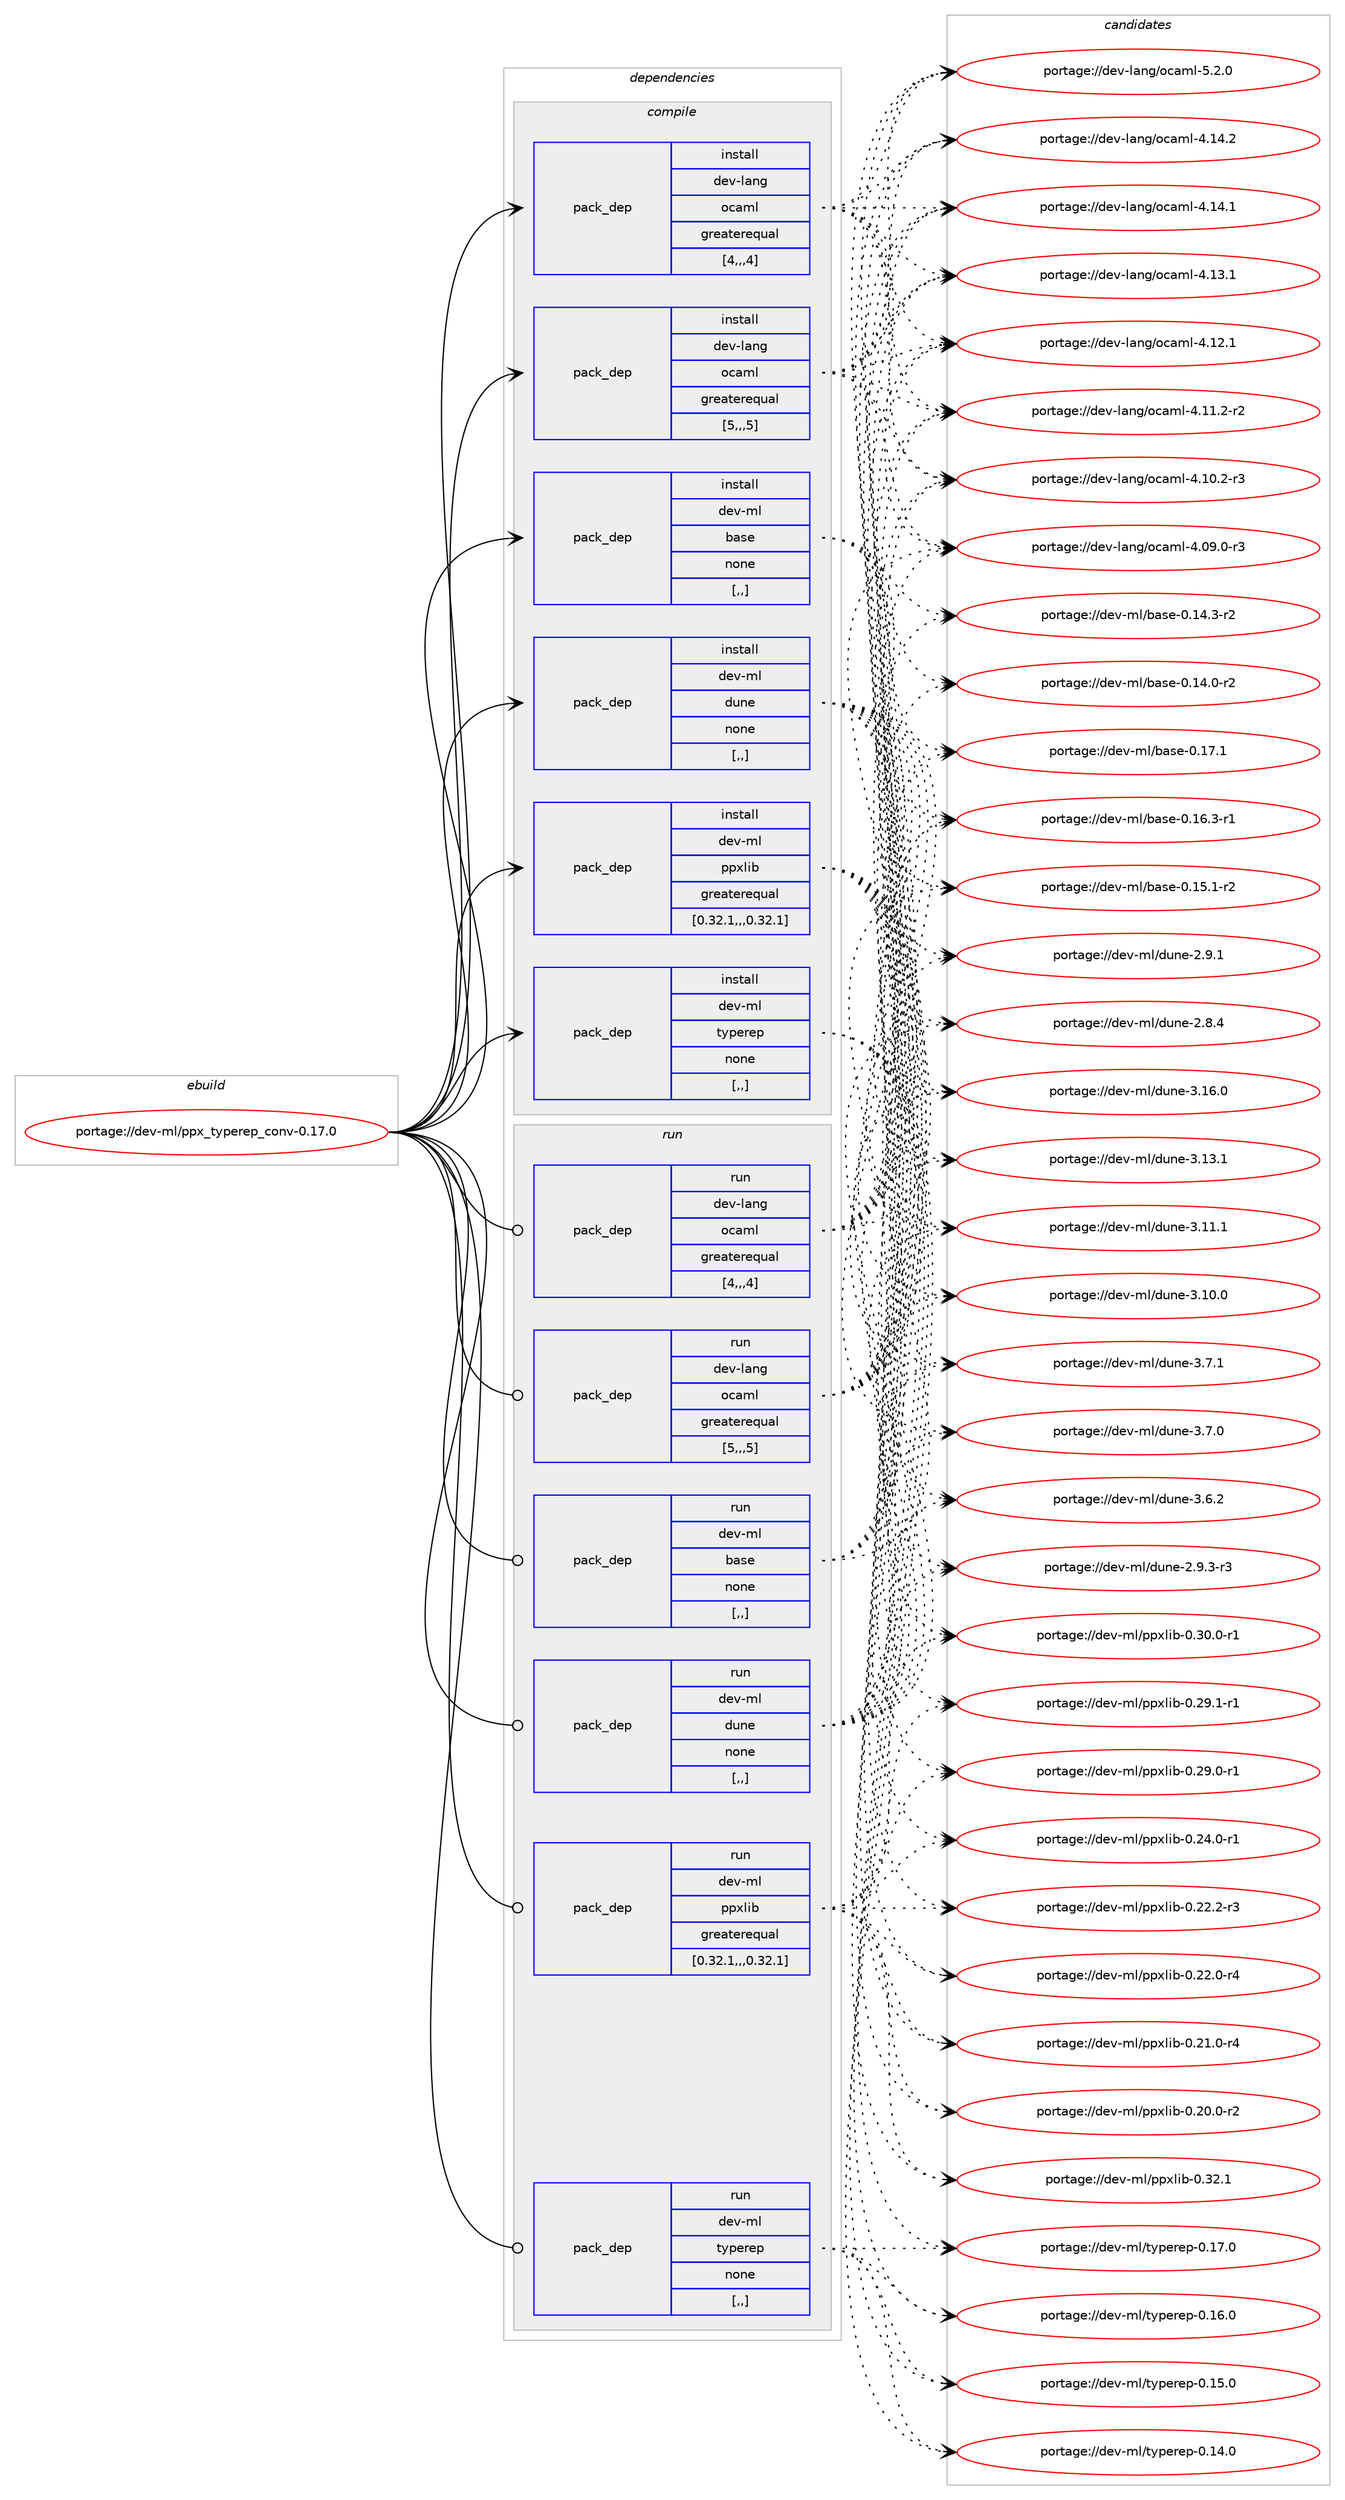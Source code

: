 digraph prolog {

# *************
# Graph options
# *************

newrank=true;
concentrate=true;
compound=true;
graph [rankdir=LR,fontname=Helvetica,fontsize=10,ranksep=1.5];#, ranksep=2.5, nodesep=0.2];
edge  [arrowhead=vee];
node  [fontname=Helvetica,fontsize=10];

# **********
# The ebuild
# **********

subgraph cluster_leftcol {
color=gray;
rank=same;
label=<<i>ebuild</i>>;
id [label="portage://dev-ml/ppx_typerep_conv-0.17.0", color=red, width=4, href="../dev-ml/ppx_typerep_conv-0.17.0.svg"];
}

# ****************
# The dependencies
# ****************

subgraph cluster_midcol {
color=gray;
label=<<i>dependencies</i>>;
subgraph cluster_compile {
fillcolor="#eeeeee";
style=filled;
label=<<i>compile</i>>;
subgraph pack92493 {
dependency123152 [label=<<TABLE BORDER="0" CELLBORDER="1" CELLSPACING="0" CELLPADDING="4" WIDTH="220"><TR><TD ROWSPAN="6" CELLPADDING="30">pack_dep</TD></TR><TR><TD WIDTH="110">install</TD></TR><TR><TD>dev-lang</TD></TR><TR><TD>ocaml</TD></TR><TR><TD>greaterequal</TD></TR><TR><TD>[4,,,4]</TD></TR></TABLE>>, shape=none, color=blue];
}
id:e -> dependency123152:w [weight=20,style="solid",arrowhead="vee"];
subgraph pack92494 {
dependency123153 [label=<<TABLE BORDER="0" CELLBORDER="1" CELLSPACING="0" CELLPADDING="4" WIDTH="220"><TR><TD ROWSPAN="6" CELLPADDING="30">pack_dep</TD></TR><TR><TD WIDTH="110">install</TD></TR><TR><TD>dev-lang</TD></TR><TR><TD>ocaml</TD></TR><TR><TD>greaterequal</TD></TR><TR><TD>[5,,,5]</TD></TR></TABLE>>, shape=none, color=blue];
}
id:e -> dependency123153:w [weight=20,style="solid",arrowhead="vee"];
subgraph pack92495 {
dependency123154 [label=<<TABLE BORDER="0" CELLBORDER="1" CELLSPACING="0" CELLPADDING="4" WIDTH="220"><TR><TD ROWSPAN="6" CELLPADDING="30">pack_dep</TD></TR><TR><TD WIDTH="110">install</TD></TR><TR><TD>dev-ml</TD></TR><TR><TD>base</TD></TR><TR><TD>none</TD></TR><TR><TD>[,,]</TD></TR></TABLE>>, shape=none, color=blue];
}
id:e -> dependency123154:w [weight=20,style="solid",arrowhead="vee"];
subgraph pack92496 {
dependency123155 [label=<<TABLE BORDER="0" CELLBORDER="1" CELLSPACING="0" CELLPADDING="4" WIDTH="220"><TR><TD ROWSPAN="6" CELLPADDING="30">pack_dep</TD></TR><TR><TD WIDTH="110">install</TD></TR><TR><TD>dev-ml</TD></TR><TR><TD>dune</TD></TR><TR><TD>none</TD></TR><TR><TD>[,,]</TD></TR></TABLE>>, shape=none, color=blue];
}
id:e -> dependency123155:w [weight=20,style="solid",arrowhead="vee"];
subgraph pack92497 {
dependency123156 [label=<<TABLE BORDER="0" CELLBORDER="1" CELLSPACING="0" CELLPADDING="4" WIDTH="220"><TR><TD ROWSPAN="6" CELLPADDING="30">pack_dep</TD></TR><TR><TD WIDTH="110">install</TD></TR><TR><TD>dev-ml</TD></TR><TR><TD>ppxlib</TD></TR><TR><TD>greaterequal</TD></TR><TR><TD>[0.32.1,,,0.32.1]</TD></TR></TABLE>>, shape=none, color=blue];
}
id:e -> dependency123156:w [weight=20,style="solid",arrowhead="vee"];
subgraph pack92498 {
dependency123157 [label=<<TABLE BORDER="0" CELLBORDER="1" CELLSPACING="0" CELLPADDING="4" WIDTH="220"><TR><TD ROWSPAN="6" CELLPADDING="30">pack_dep</TD></TR><TR><TD WIDTH="110">install</TD></TR><TR><TD>dev-ml</TD></TR><TR><TD>typerep</TD></TR><TR><TD>none</TD></TR><TR><TD>[,,]</TD></TR></TABLE>>, shape=none, color=blue];
}
id:e -> dependency123157:w [weight=20,style="solid",arrowhead="vee"];
}
subgraph cluster_compileandrun {
fillcolor="#eeeeee";
style=filled;
label=<<i>compile and run</i>>;
}
subgraph cluster_run {
fillcolor="#eeeeee";
style=filled;
label=<<i>run</i>>;
subgraph pack92499 {
dependency123158 [label=<<TABLE BORDER="0" CELLBORDER="1" CELLSPACING="0" CELLPADDING="4" WIDTH="220"><TR><TD ROWSPAN="6" CELLPADDING="30">pack_dep</TD></TR><TR><TD WIDTH="110">run</TD></TR><TR><TD>dev-lang</TD></TR><TR><TD>ocaml</TD></TR><TR><TD>greaterequal</TD></TR><TR><TD>[4,,,4]</TD></TR></TABLE>>, shape=none, color=blue];
}
id:e -> dependency123158:w [weight=20,style="solid",arrowhead="odot"];
subgraph pack92500 {
dependency123159 [label=<<TABLE BORDER="0" CELLBORDER="1" CELLSPACING="0" CELLPADDING="4" WIDTH="220"><TR><TD ROWSPAN="6" CELLPADDING="30">pack_dep</TD></TR><TR><TD WIDTH="110">run</TD></TR><TR><TD>dev-lang</TD></TR><TR><TD>ocaml</TD></TR><TR><TD>greaterequal</TD></TR><TR><TD>[5,,,5]</TD></TR></TABLE>>, shape=none, color=blue];
}
id:e -> dependency123159:w [weight=20,style="solid",arrowhead="odot"];
subgraph pack92501 {
dependency123160 [label=<<TABLE BORDER="0" CELLBORDER="1" CELLSPACING="0" CELLPADDING="4" WIDTH="220"><TR><TD ROWSPAN="6" CELLPADDING="30">pack_dep</TD></TR><TR><TD WIDTH="110">run</TD></TR><TR><TD>dev-ml</TD></TR><TR><TD>base</TD></TR><TR><TD>none</TD></TR><TR><TD>[,,]</TD></TR></TABLE>>, shape=none, color=blue];
}
id:e -> dependency123160:w [weight=20,style="solid",arrowhead="odot"];
subgraph pack92502 {
dependency123161 [label=<<TABLE BORDER="0" CELLBORDER="1" CELLSPACING="0" CELLPADDING="4" WIDTH="220"><TR><TD ROWSPAN="6" CELLPADDING="30">pack_dep</TD></TR><TR><TD WIDTH="110">run</TD></TR><TR><TD>dev-ml</TD></TR><TR><TD>dune</TD></TR><TR><TD>none</TD></TR><TR><TD>[,,]</TD></TR></TABLE>>, shape=none, color=blue];
}
id:e -> dependency123161:w [weight=20,style="solid",arrowhead="odot"];
subgraph pack92503 {
dependency123162 [label=<<TABLE BORDER="0" CELLBORDER="1" CELLSPACING="0" CELLPADDING="4" WIDTH="220"><TR><TD ROWSPAN="6" CELLPADDING="30">pack_dep</TD></TR><TR><TD WIDTH="110">run</TD></TR><TR><TD>dev-ml</TD></TR><TR><TD>ppxlib</TD></TR><TR><TD>greaterequal</TD></TR><TR><TD>[0.32.1,,,0.32.1]</TD></TR></TABLE>>, shape=none, color=blue];
}
id:e -> dependency123162:w [weight=20,style="solid",arrowhead="odot"];
subgraph pack92504 {
dependency123163 [label=<<TABLE BORDER="0" CELLBORDER="1" CELLSPACING="0" CELLPADDING="4" WIDTH="220"><TR><TD ROWSPAN="6" CELLPADDING="30">pack_dep</TD></TR><TR><TD WIDTH="110">run</TD></TR><TR><TD>dev-ml</TD></TR><TR><TD>typerep</TD></TR><TR><TD>none</TD></TR><TR><TD>[,,]</TD></TR></TABLE>>, shape=none, color=blue];
}
id:e -> dependency123163:w [weight=20,style="solid",arrowhead="odot"];
}
}

# **************
# The candidates
# **************

subgraph cluster_choices {
rank=same;
color=gray;
label=<<i>candidates</i>>;

subgraph choice92493 {
color=black;
nodesep=1;
choice1001011184510897110103471119997109108455346504648 [label="portage://dev-lang/ocaml-5.2.0", color=red, width=4,href="../dev-lang/ocaml-5.2.0.svg"];
choice100101118451089711010347111999710910845524649524650 [label="portage://dev-lang/ocaml-4.14.2", color=red, width=4,href="../dev-lang/ocaml-4.14.2.svg"];
choice100101118451089711010347111999710910845524649524649 [label="portage://dev-lang/ocaml-4.14.1", color=red, width=4,href="../dev-lang/ocaml-4.14.1.svg"];
choice100101118451089711010347111999710910845524649514649 [label="portage://dev-lang/ocaml-4.13.1", color=red, width=4,href="../dev-lang/ocaml-4.13.1.svg"];
choice100101118451089711010347111999710910845524649504649 [label="portage://dev-lang/ocaml-4.12.1", color=red, width=4,href="../dev-lang/ocaml-4.12.1.svg"];
choice1001011184510897110103471119997109108455246494946504511450 [label="portage://dev-lang/ocaml-4.11.2-r2", color=red, width=4,href="../dev-lang/ocaml-4.11.2-r2.svg"];
choice1001011184510897110103471119997109108455246494846504511451 [label="portage://dev-lang/ocaml-4.10.2-r3", color=red, width=4,href="../dev-lang/ocaml-4.10.2-r3.svg"];
choice1001011184510897110103471119997109108455246485746484511451 [label="portage://dev-lang/ocaml-4.09.0-r3", color=red, width=4,href="../dev-lang/ocaml-4.09.0-r3.svg"];
dependency123152:e -> choice1001011184510897110103471119997109108455346504648:w [style=dotted,weight="100"];
dependency123152:e -> choice100101118451089711010347111999710910845524649524650:w [style=dotted,weight="100"];
dependency123152:e -> choice100101118451089711010347111999710910845524649524649:w [style=dotted,weight="100"];
dependency123152:e -> choice100101118451089711010347111999710910845524649514649:w [style=dotted,weight="100"];
dependency123152:e -> choice100101118451089711010347111999710910845524649504649:w [style=dotted,weight="100"];
dependency123152:e -> choice1001011184510897110103471119997109108455246494946504511450:w [style=dotted,weight="100"];
dependency123152:e -> choice1001011184510897110103471119997109108455246494846504511451:w [style=dotted,weight="100"];
dependency123152:e -> choice1001011184510897110103471119997109108455246485746484511451:w [style=dotted,weight="100"];
}
subgraph choice92494 {
color=black;
nodesep=1;
choice1001011184510897110103471119997109108455346504648 [label="portage://dev-lang/ocaml-5.2.0", color=red, width=4,href="../dev-lang/ocaml-5.2.0.svg"];
choice100101118451089711010347111999710910845524649524650 [label="portage://dev-lang/ocaml-4.14.2", color=red, width=4,href="../dev-lang/ocaml-4.14.2.svg"];
choice100101118451089711010347111999710910845524649524649 [label="portage://dev-lang/ocaml-4.14.1", color=red, width=4,href="../dev-lang/ocaml-4.14.1.svg"];
choice100101118451089711010347111999710910845524649514649 [label="portage://dev-lang/ocaml-4.13.1", color=red, width=4,href="../dev-lang/ocaml-4.13.1.svg"];
choice100101118451089711010347111999710910845524649504649 [label="portage://dev-lang/ocaml-4.12.1", color=red, width=4,href="../dev-lang/ocaml-4.12.1.svg"];
choice1001011184510897110103471119997109108455246494946504511450 [label="portage://dev-lang/ocaml-4.11.2-r2", color=red, width=4,href="../dev-lang/ocaml-4.11.2-r2.svg"];
choice1001011184510897110103471119997109108455246494846504511451 [label="portage://dev-lang/ocaml-4.10.2-r3", color=red, width=4,href="../dev-lang/ocaml-4.10.2-r3.svg"];
choice1001011184510897110103471119997109108455246485746484511451 [label="portage://dev-lang/ocaml-4.09.0-r3", color=red, width=4,href="../dev-lang/ocaml-4.09.0-r3.svg"];
dependency123153:e -> choice1001011184510897110103471119997109108455346504648:w [style=dotted,weight="100"];
dependency123153:e -> choice100101118451089711010347111999710910845524649524650:w [style=dotted,weight="100"];
dependency123153:e -> choice100101118451089711010347111999710910845524649524649:w [style=dotted,weight="100"];
dependency123153:e -> choice100101118451089711010347111999710910845524649514649:w [style=dotted,weight="100"];
dependency123153:e -> choice100101118451089711010347111999710910845524649504649:w [style=dotted,weight="100"];
dependency123153:e -> choice1001011184510897110103471119997109108455246494946504511450:w [style=dotted,weight="100"];
dependency123153:e -> choice1001011184510897110103471119997109108455246494846504511451:w [style=dotted,weight="100"];
dependency123153:e -> choice1001011184510897110103471119997109108455246485746484511451:w [style=dotted,weight="100"];
}
subgraph choice92495 {
color=black;
nodesep=1;
choice1001011184510910847989711510145484649554649 [label="portage://dev-ml/base-0.17.1", color=red, width=4,href="../dev-ml/base-0.17.1.svg"];
choice10010111845109108479897115101454846495446514511449 [label="portage://dev-ml/base-0.16.3-r1", color=red, width=4,href="../dev-ml/base-0.16.3-r1.svg"];
choice10010111845109108479897115101454846495346494511450 [label="portage://dev-ml/base-0.15.1-r2", color=red, width=4,href="../dev-ml/base-0.15.1-r2.svg"];
choice10010111845109108479897115101454846495246514511450 [label="portage://dev-ml/base-0.14.3-r2", color=red, width=4,href="../dev-ml/base-0.14.3-r2.svg"];
choice10010111845109108479897115101454846495246484511450 [label="portage://dev-ml/base-0.14.0-r2", color=red, width=4,href="../dev-ml/base-0.14.0-r2.svg"];
dependency123154:e -> choice1001011184510910847989711510145484649554649:w [style=dotted,weight="100"];
dependency123154:e -> choice10010111845109108479897115101454846495446514511449:w [style=dotted,weight="100"];
dependency123154:e -> choice10010111845109108479897115101454846495346494511450:w [style=dotted,weight="100"];
dependency123154:e -> choice10010111845109108479897115101454846495246514511450:w [style=dotted,weight="100"];
dependency123154:e -> choice10010111845109108479897115101454846495246484511450:w [style=dotted,weight="100"];
}
subgraph choice92496 {
color=black;
nodesep=1;
choice100101118451091084710011711010145514649544648 [label="portage://dev-ml/dune-3.16.0", color=red, width=4,href="../dev-ml/dune-3.16.0.svg"];
choice100101118451091084710011711010145514649514649 [label="portage://dev-ml/dune-3.13.1", color=red, width=4,href="../dev-ml/dune-3.13.1.svg"];
choice100101118451091084710011711010145514649494649 [label="portage://dev-ml/dune-3.11.1", color=red, width=4,href="../dev-ml/dune-3.11.1.svg"];
choice100101118451091084710011711010145514649484648 [label="portage://dev-ml/dune-3.10.0", color=red, width=4,href="../dev-ml/dune-3.10.0.svg"];
choice1001011184510910847100117110101455146554649 [label="portage://dev-ml/dune-3.7.1", color=red, width=4,href="../dev-ml/dune-3.7.1.svg"];
choice1001011184510910847100117110101455146554648 [label="portage://dev-ml/dune-3.7.0", color=red, width=4,href="../dev-ml/dune-3.7.0.svg"];
choice1001011184510910847100117110101455146544650 [label="portage://dev-ml/dune-3.6.2", color=red, width=4,href="../dev-ml/dune-3.6.2.svg"];
choice10010111845109108471001171101014550465746514511451 [label="portage://dev-ml/dune-2.9.3-r3", color=red, width=4,href="../dev-ml/dune-2.9.3-r3.svg"];
choice1001011184510910847100117110101455046574649 [label="portage://dev-ml/dune-2.9.1", color=red, width=4,href="../dev-ml/dune-2.9.1.svg"];
choice1001011184510910847100117110101455046564652 [label="portage://dev-ml/dune-2.8.4", color=red, width=4,href="../dev-ml/dune-2.8.4.svg"];
dependency123155:e -> choice100101118451091084710011711010145514649544648:w [style=dotted,weight="100"];
dependency123155:e -> choice100101118451091084710011711010145514649514649:w [style=dotted,weight="100"];
dependency123155:e -> choice100101118451091084710011711010145514649494649:w [style=dotted,weight="100"];
dependency123155:e -> choice100101118451091084710011711010145514649484648:w [style=dotted,weight="100"];
dependency123155:e -> choice1001011184510910847100117110101455146554649:w [style=dotted,weight="100"];
dependency123155:e -> choice1001011184510910847100117110101455146554648:w [style=dotted,weight="100"];
dependency123155:e -> choice1001011184510910847100117110101455146544650:w [style=dotted,weight="100"];
dependency123155:e -> choice10010111845109108471001171101014550465746514511451:w [style=dotted,weight="100"];
dependency123155:e -> choice1001011184510910847100117110101455046574649:w [style=dotted,weight="100"];
dependency123155:e -> choice1001011184510910847100117110101455046564652:w [style=dotted,weight="100"];
}
subgraph choice92497 {
color=black;
nodesep=1;
choice10010111845109108471121121201081059845484651504649 [label="portage://dev-ml/ppxlib-0.32.1", color=red, width=4,href="../dev-ml/ppxlib-0.32.1.svg"];
choice100101118451091084711211212010810598454846514846484511449 [label="portage://dev-ml/ppxlib-0.30.0-r1", color=red, width=4,href="../dev-ml/ppxlib-0.30.0-r1.svg"];
choice100101118451091084711211212010810598454846505746494511449 [label="portage://dev-ml/ppxlib-0.29.1-r1", color=red, width=4,href="../dev-ml/ppxlib-0.29.1-r1.svg"];
choice100101118451091084711211212010810598454846505746484511449 [label="portage://dev-ml/ppxlib-0.29.0-r1", color=red, width=4,href="../dev-ml/ppxlib-0.29.0-r1.svg"];
choice100101118451091084711211212010810598454846505246484511449 [label="portage://dev-ml/ppxlib-0.24.0-r1", color=red, width=4,href="../dev-ml/ppxlib-0.24.0-r1.svg"];
choice100101118451091084711211212010810598454846505046504511451 [label="portage://dev-ml/ppxlib-0.22.2-r3", color=red, width=4,href="../dev-ml/ppxlib-0.22.2-r3.svg"];
choice100101118451091084711211212010810598454846505046484511452 [label="portage://dev-ml/ppxlib-0.22.0-r4", color=red, width=4,href="../dev-ml/ppxlib-0.22.0-r4.svg"];
choice100101118451091084711211212010810598454846504946484511452 [label="portage://dev-ml/ppxlib-0.21.0-r4", color=red, width=4,href="../dev-ml/ppxlib-0.21.0-r4.svg"];
choice100101118451091084711211212010810598454846504846484511450 [label="portage://dev-ml/ppxlib-0.20.0-r2", color=red, width=4,href="../dev-ml/ppxlib-0.20.0-r2.svg"];
dependency123156:e -> choice10010111845109108471121121201081059845484651504649:w [style=dotted,weight="100"];
dependency123156:e -> choice100101118451091084711211212010810598454846514846484511449:w [style=dotted,weight="100"];
dependency123156:e -> choice100101118451091084711211212010810598454846505746494511449:w [style=dotted,weight="100"];
dependency123156:e -> choice100101118451091084711211212010810598454846505746484511449:w [style=dotted,weight="100"];
dependency123156:e -> choice100101118451091084711211212010810598454846505246484511449:w [style=dotted,weight="100"];
dependency123156:e -> choice100101118451091084711211212010810598454846505046504511451:w [style=dotted,weight="100"];
dependency123156:e -> choice100101118451091084711211212010810598454846505046484511452:w [style=dotted,weight="100"];
dependency123156:e -> choice100101118451091084711211212010810598454846504946484511452:w [style=dotted,weight="100"];
dependency123156:e -> choice100101118451091084711211212010810598454846504846484511450:w [style=dotted,weight="100"];
}
subgraph choice92498 {
color=black;
nodesep=1;
choice100101118451091084711612111210111410111245484649554648 [label="portage://dev-ml/typerep-0.17.0", color=red, width=4,href="../dev-ml/typerep-0.17.0.svg"];
choice100101118451091084711612111210111410111245484649544648 [label="portage://dev-ml/typerep-0.16.0", color=red, width=4,href="../dev-ml/typerep-0.16.0.svg"];
choice100101118451091084711612111210111410111245484649534648 [label="portage://dev-ml/typerep-0.15.0", color=red, width=4,href="../dev-ml/typerep-0.15.0.svg"];
choice100101118451091084711612111210111410111245484649524648 [label="portage://dev-ml/typerep-0.14.0", color=red, width=4,href="../dev-ml/typerep-0.14.0.svg"];
dependency123157:e -> choice100101118451091084711612111210111410111245484649554648:w [style=dotted,weight="100"];
dependency123157:e -> choice100101118451091084711612111210111410111245484649544648:w [style=dotted,weight="100"];
dependency123157:e -> choice100101118451091084711612111210111410111245484649534648:w [style=dotted,weight="100"];
dependency123157:e -> choice100101118451091084711612111210111410111245484649524648:w [style=dotted,weight="100"];
}
subgraph choice92499 {
color=black;
nodesep=1;
choice1001011184510897110103471119997109108455346504648 [label="portage://dev-lang/ocaml-5.2.0", color=red, width=4,href="../dev-lang/ocaml-5.2.0.svg"];
choice100101118451089711010347111999710910845524649524650 [label="portage://dev-lang/ocaml-4.14.2", color=red, width=4,href="../dev-lang/ocaml-4.14.2.svg"];
choice100101118451089711010347111999710910845524649524649 [label="portage://dev-lang/ocaml-4.14.1", color=red, width=4,href="../dev-lang/ocaml-4.14.1.svg"];
choice100101118451089711010347111999710910845524649514649 [label="portage://dev-lang/ocaml-4.13.1", color=red, width=4,href="../dev-lang/ocaml-4.13.1.svg"];
choice100101118451089711010347111999710910845524649504649 [label="portage://dev-lang/ocaml-4.12.1", color=red, width=4,href="../dev-lang/ocaml-4.12.1.svg"];
choice1001011184510897110103471119997109108455246494946504511450 [label="portage://dev-lang/ocaml-4.11.2-r2", color=red, width=4,href="../dev-lang/ocaml-4.11.2-r2.svg"];
choice1001011184510897110103471119997109108455246494846504511451 [label="portage://dev-lang/ocaml-4.10.2-r3", color=red, width=4,href="../dev-lang/ocaml-4.10.2-r3.svg"];
choice1001011184510897110103471119997109108455246485746484511451 [label="portage://dev-lang/ocaml-4.09.0-r3", color=red, width=4,href="../dev-lang/ocaml-4.09.0-r3.svg"];
dependency123158:e -> choice1001011184510897110103471119997109108455346504648:w [style=dotted,weight="100"];
dependency123158:e -> choice100101118451089711010347111999710910845524649524650:w [style=dotted,weight="100"];
dependency123158:e -> choice100101118451089711010347111999710910845524649524649:w [style=dotted,weight="100"];
dependency123158:e -> choice100101118451089711010347111999710910845524649514649:w [style=dotted,weight="100"];
dependency123158:e -> choice100101118451089711010347111999710910845524649504649:w [style=dotted,weight="100"];
dependency123158:e -> choice1001011184510897110103471119997109108455246494946504511450:w [style=dotted,weight="100"];
dependency123158:e -> choice1001011184510897110103471119997109108455246494846504511451:w [style=dotted,weight="100"];
dependency123158:e -> choice1001011184510897110103471119997109108455246485746484511451:w [style=dotted,weight="100"];
}
subgraph choice92500 {
color=black;
nodesep=1;
choice1001011184510897110103471119997109108455346504648 [label="portage://dev-lang/ocaml-5.2.0", color=red, width=4,href="../dev-lang/ocaml-5.2.0.svg"];
choice100101118451089711010347111999710910845524649524650 [label="portage://dev-lang/ocaml-4.14.2", color=red, width=4,href="../dev-lang/ocaml-4.14.2.svg"];
choice100101118451089711010347111999710910845524649524649 [label="portage://dev-lang/ocaml-4.14.1", color=red, width=4,href="../dev-lang/ocaml-4.14.1.svg"];
choice100101118451089711010347111999710910845524649514649 [label="portage://dev-lang/ocaml-4.13.1", color=red, width=4,href="../dev-lang/ocaml-4.13.1.svg"];
choice100101118451089711010347111999710910845524649504649 [label="portage://dev-lang/ocaml-4.12.1", color=red, width=4,href="../dev-lang/ocaml-4.12.1.svg"];
choice1001011184510897110103471119997109108455246494946504511450 [label="portage://dev-lang/ocaml-4.11.2-r2", color=red, width=4,href="../dev-lang/ocaml-4.11.2-r2.svg"];
choice1001011184510897110103471119997109108455246494846504511451 [label="portage://dev-lang/ocaml-4.10.2-r3", color=red, width=4,href="../dev-lang/ocaml-4.10.2-r3.svg"];
choice1001011184510897110103471119997109108455246485746484511451 [label="portage://dev-lang/ocaml-4.09.0-r3", color=red, width=4,href="../dev-lang/ocaml-4.09.0-r3.svg"];
dependency123159:e -> choice1001011184510897110103471119997109108455346504648:w [style=dotted,weight="100"];
dependency123159:e -> choice100101118451089711010347111999710910845524649524650:w [style=dotted,weight="100"];
dependency123159:e -> choice100101118451089711010347111999710910845524649524649:w [style=dotted,weight="100"];
dependency123159:e -> choice100101118451089711010347111999710910845524649514649:w [style=dotted,weight="100"];
dependency123159:e -> choice100101118451089711010347111999710910845524649504649:w [style=dotted,weight="100"];
dependency123159:e -> choice1001011184510897110103471119997109108455246494946504511450:w [style=dotted,weight="100"];
dependency123159:e -> choice1001011184510897110103471119997109108455246494846504511451:w [style=dotted,weight="100"];
dependency123159:e -> choice1001011184510897110103471119997109108455246485746484511451:w [style=dotted,weight="100"];
}
subgraph choice92501 {
color=black;
nodesep=1;
choice1001011184510910847989711510145484649554649 [label="portage://dev-ml/base-0.17.1", color=red, width=4,href="../dev-ml/base-0.17.1.svg"];
choice10010111845109108479897115101454846495446514511449 [label="portage://dev-ml/base-0.16.3-r1", color=red, width=4,href="../dev-ml/base-0.16.3-r1.svg"];
choice10010111845109108479897115101454846495346494511450 [label="portage://dev-ml/base-0.15.1-r2", color=red, width=4,href="../dev-ml/base-0.15.1-r2.svg"];
choice10010111845109108479897115101454846495246514511450 [label="portage://dev-ml/base-0.14.3-r2", color=red, width=4,href="../dev-ml/base-0.14.3-r2.svg"];
choice10010111845109108479897115101454846495246484511450 [label="portage://dev-ml/base-0.14.0-r2", color=red, width=4,href="../dev-ml/base-0.14.0-r2.svg"];
dependency123160:e -> choice1001011184510910847989711510145484649554649:w [style=dotted,weight="100"];
dependency123160:e -> choice10010111845109108479897115101454846495446514511449:w [style=dotted,weight="100"];
dependency123160:e -> choice10010111845109108479897115101454846495346494511450:w [style=dotted,weight="100"];
dependency123160:e -> choice10010111845109108479897115101454846495246514511450:w [style=dotted,weight="100"];
dependency123160:e -> choice10010111845109108479897115101454846495246484511450:w [style=dotted,weight="100"];
}
subgraph choice92502 {
color=black;
nodesep=1;
choice100101118451091084710011711010145514649544648 [label="portage://dev-ml/dune-3.16.0", color=red, width=4,href="../dev-ml/dune-3.16.0.svg"];
choice100101118451091084710011711010145514649514649 [label="portage://dev-ml/dune-3.13.1", color=red, width=4,href="../dev-ml/dune-3.13.1.svg"];
choice100101118451091084710011711010145514649494649 [label="portage://dev-ml/dune-3.11.1", color=red, width=4,href="../dev-ml/dune-3.11.1.svg"];
choice100101118451091084710011711010145514649484648 [label="portage://dev-ml/dune-3.10.0", color=red, width=4,href="../dev-ml/dune-3.10.0.svg"];
choice1001011184510910847100117110101455146554649 [label="portage://dev-ml/dune-3.7.1", color=red, width=4,href="../dev-ml/dune-3.7.1.svg"];
choice1001011184510910847100117110101455146554648 [label="portage://dev-ml/dune-3.7.0", color=red, width=4,href="../dev-ml/dune-3.7.0.svg"];
choice1001011184510910847100117110101455146544650 [label="portage://dev-ml/dune-3.6.2", color=red, width=4,href="../dev-ml/dune-3.6.2.svg"];
choice10010111845109108471001171101014550465746514511451 [label="portage://dev-ml/dune-2.9.3-r3", color=red, width=4,href="../dev-ml/dune-2.9.3-r3.svg"];
choice1001011184510910847100117110101455046574649 [label="portage://dev-ml/dune-2.9.1", color=red, width=4,href="../dev-ml/dune-2.9.1.svg"];
choice1001011184510910847100117110101455046564652 [label="portage://dev-ml/dune-2.8.4", color=red, width=4,href="../dev-ml/dune-2.8.4.svg"];
dependency123161:e -> choice100101118451091084710011711010145514649544648:w [style=dotted,weight="100"];
dependency123161:e -> choice100101118451091084710011711010145514649514649:w [style=dotted,weight="100"];
dependency123161:e -> choice100101118451091084710011711010145514649494649:w [style=dotted,weight="100"];
dependency123161:e -> choice100101118451091084710011711010145514649484648:w [style=dotted,weight="100"];
dependency123161:e -> choice1001011184510910847100117110101455146554649:w [style=dotted,weight="100"];
dependency123161:e -> choice1001011184510910847100117110101455146554648:w [style=dotted,weight="100"];
dependency123161:e -> choice1001011184510910847100117110101455146544650:w [style=dotted,weight="100"];
dependency123161:e -> choice10010111845109108471001171101014550465746514511451:w [style=dotted,weight="100"];
dependency123161:e -> choice1001011184510910847100117110101455046574649:w [style=dotted,weight="100"];
dependency123161:e -> choice1001011184510910847100117110101455046564652:w [style=dotted,weight="100"];
}
subgraph choice92503 {
color=black;
nodesep=1;
choice10010111845109108471121121201081059845484651504649 [label="portage://dev-ml/ppxlib-0.32.1", color=red, width=4,href="../dev-ml/ppxlib-0.32.1.svg"];
choice100101118451091084711211212010810598454846514846484511449 [label="portage://dev-ml/ppxlib-0.30.0-r1", color=red, width=4,href="../dev-ml/ppxlib-0.30.0-r1.svg"];
choice100101118451091084711211212010810598454846505746494511449 [label="portage://dev-ml/ppxlib-0.29.1-r1", color=red, width=4,href="../dev-ml/ppxlib-0.29.1-r1.svg"];
choice100101118451091084711211212010810598454846505746484511449 [label="portage://dev-ml/ppxlib-0.29.0-r1", color=red, width=4,href="../dev-ml/ppxlib-0.29.0-r1.svg"];
choice100101118451091084711211212010810598454846505246484511449 [label="portage://dev-ml/ppxlib-0.24.0-r1", color=red, width=4,href="../dev-ml/ppxlib-0.24.0-r1.svg"];
choice100101118451091084711211212010810598454846505046504511451 [label="portage://dev-ml/ppxlib-0.22.2-r3", color=red, width=4,href="../dev-ml/ppxlib-0.22.2-r3.svg"];
choice100101118451091084711211212010810598454846505046484511452 [label="portage://dev-ml/ppxlib-0.22.0-r4", color=red, width=4,href="../dev-ml/ppxlib-0.22.0-r4.svg"];
choice100101118451091084711211212010810598454846504946484511452 [label="portage://dev-ml/ppxlib-0.21.0-r4", color=red, width=4,href="../dev-ml/ppxlib-0.21.0-r4.svg"];
choice100101118451091084711211212010810598454846504846484511450 [label="portage://dev-ml/ppxlib-0.20.0-r2", color=red, width=4,href="../dev-ml/ppxlib-0.20.0-r2.svg"];
dependency123162:e -> choice10010111845109108471121121201081059845484651504649:w [style=dotted,weight="100"];
dependency123162:e -> choice100101118451091084711211212010810598454846514846484511449:w [style=dotted,weight="100"];
dependency123162:e -> choice100101118451091084711211212010810598454846505746494511449:w [style=dotted,weight="100"];
dependency123162:e -> choice100101118451091084711211212010810598454846505746484511449:w [style=dotted,weight="100"];
dependency123162:e -> choice100101118451091084711211212010810598454846505246484511449:w [style=dotted,weight="100"];
dependency123162:e -> choice100101118451091084711211212010810598454846505046504511451:w [style=dotted,weight="100"];
dependency123162:e -> choice100101118451091084711211212010810598454846505046484511452:w [style=dotted,weight="100"];
dependency123162:e -> choice100101118451091084711211212010810598454846504946484511452:w [style=dotted,weight="100"];
dependency123162:e -> choice100101118451091084711211212010810598454846504846484511450:w [style=dotted,weight="100"];
}
subgraph choice92504 {
color=black;
nodesep=1;
choice100101118451091084711612111210111410111245484649554648 [label="portage://dev-ml/typerep-0.17.0", color=red, width=4,href="../dev-ml/typerep-0.17.0.svg"];
choice100101118451091084711612111210111410111245484649544648 [label="portage://dev-ml/typerep-0.16.0", color=red, width=4,href="../dev-ml/typerep-0.16.0.svg"];
choice100101118451091084711612111210111410111245484649534648 [label="portage://dev-ml/typerep-0.15.0", color=red, width=4,href="../dev-ml/typerep-0.15.0.svg"];
choice100101118451091084711612111210111410111245484649524648 [label="portage://dev-ml/typerep-0.14.0", color=red, width=4,href="../dev-ml/typerep-0.14.0.svg"];
dependency123163:e -> choice100101118451091084711612111210111410111245484649554648:w [style=dotted,weight="100"];
dependency123163:e -> choice100101118451091084711612111210111410111245484649544648:w [style=dotted,weight="100"];
dependency123163:e -> choice100101118451091084711612111210111410111245484649534648:w [style=dotted,weight="100"];
dependency123163:e -> choice100101118451091084711612111210111410111245484649524648:w [style=dotted,weight="100"];
}
}

}
